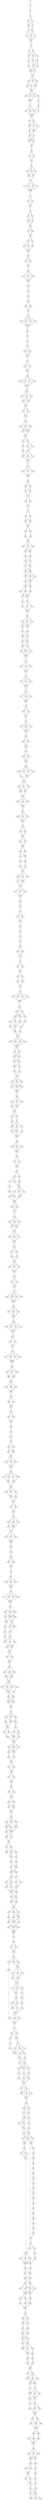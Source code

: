 strict digraph  {
	S0 -> S1 [ label = G ];
	S1 -> S2 [ label = G ];
	S2 -> S3 [ label = A ];
	S3 -> S4 [ label = G ];
	S3 -> S5 [ label = A ];
	S4 -> S6 [ label = A ];
	S5 -> S7 [ label = C ];
	S5 -> S6 [ label = A ];
	S6 -> S8 [ label = G ];
	S6 -> S9 [ label = A ];
	S7 -> S8 [ label = G ];
	S8 -> S10 [ label = G ];
	S8 -> S11 [ label = C ];
	S9 -> S10 [ label = G ];
	S9 -> S12 [ label = A ];
	S10 -> S13 [ label = G ];
	S11 -> S13 [ label = G ];
	S12 -> S13 [ label = G ];
	S13 -> S14 [ label = A ];
	S14 -> S15 [ label = T ];
	S14 -> S16 [ label = C ];
	S15 -> S17 [ label = C ];
	S16 -> S18 [ label = G ];
	S16 -> S19 [ label = A ];
	S16 -> S17 [ label = C ];
	S17 -> S20 [ label = T ];
	S17 -> S21 [ label = G ];
	S18 -> S22 [ label = A ];
	S19 -> S21 [ label = G ];
	S20 -> S23 [ label = C ];
	S21 -> S24 [ label = G ];
	S21 -> S25 [ label = A ];
	S22 -> S24 [ label = G ];
	S23 -> S26 [ label = T ];
	S24 -> S26 [ label = T ];
	S24 -> S27 [ label = C ];
	S25 -> S26 [ label = T ];
	S26 -> S28 [ label = T ];
	S27 -> S28 [ label = T ];
	S28 -> S29 [ label = G ];
	S28 -> S30 [ label = T ];
	S28 -> S31 [ label = A ];
	S29 -> S32 [ label = G ];
	S29 -> S33 [ label = C ];
	S30 -> S34 [ label = T ];
	S31 -> S34 [ label = T ];
	S32 -> S35 [ label = T ];
	S33 -> S35 [ label = T ];
	S34 -> S35 [ label = T ];
	S35 -> S36 [ label = T ];
	S35 -> S37 [ label = G ];
	S35 -> S38 [ label = A ];
	S35 -> S39 [ label = C ];
	S36 -> S40 [ label = C ];
	S37 -> S41 [ label = A ];
	S38 -> S40 [ label = C ];
	S39 -> S40 [ label = C ];
	S40 -> S42 [ label = G ];
	S41 -> S43 [ label = A ];
	S42 -> S44 [ label = G ];
	S42 -> S45 [ label = T ];
	S42 -> S46 [ label = C ];
	S43 -> S47 [ label = A ];
	S43 -> S44 [ label = G ];
	S44 -> S48 [ label = C ];
	S45 -> S48 [ label = C ];
	S46 -> S48 [ label = C ];
	S47 -> S48 [ label = C ];
	S48 -> S49 [ label = A ];
	S48 -> S50 [ label = T ];
	S49 -> S51 [ label = G ];
	S49 -> S52 [ label = C ];
	S49 -> S53 [ label = T ];
	S50 -> S52 [ label = C ];
	S51 -> S54 [ label = G ];
	S52 -> S55 [ label = A ];
	S52 -> S54 [ label = G ];
	S53 -> S54 [ label = G ];
	S54 -> S56 [ label = C ];
	S54 -> S57 [ label = T ];
	S55 -> S56 [ label = C ];
	S56 -> S58 [ label = G ];
	S56 -> S59 [ label = A ];
	S57 -> S58 [ label = G ];
	S57 -> S59 [ label = A ];
	S58 -> S60 [ label = G ];
	S59 -> S60 [ label = G ];
	S60 -> S61 [ label = A ];
	S61 -> S62 [ label = G ];
	S61 -> S63 [ label = A ];
	S62 -> S64 [ label = G ];
	S63 -> S64 [ label = G ];
	S64 -> S65 [ label = C ];
	S65 -> S66 [ label = G ];
	S65 -> S67 [ label = A ];
	S65 -> S68 [ label = C ];
	S66 -> S69 [ label = C ];
	S67 -> S70 [ label = A ];
	S68 -> S70 [ label = A ];
	S68 -> S69 [ label = C ];
	S69 -> S71 [ label = G ];
	S70 -> S71 [ label = G ];
	S71 -> S72 [ label = C ];
	S71 -> S73 [ label = T ];
	S71 -> S74 [ label = A ];
	S71 -> S75 [ label = G ];
	S72 -> S76 [ label = G ];
	S73 -> S76 [ label = G ];
	S74 -> S76 [ label = G ];
	S75 -> S76 [ label = G ];
	S76 -> S77 [ label = A ];
	S77 -> S78 [ label = C ];
	S77 -> S79 [ label = T ];
	S78 -> S80 [ label = C ];
	S79 -> S80 [ label = C ];
	S80 -> S81 [ label = T ];
	S81 -> S82 [ label = C ];
	S81 -> S83 [ label = G ];
	S82 -> S84 [ label = A ];
	S83 -> S85 [ label = G ];
	S83 -> S84 [ label = A ];
	S84 -> S86 [ label = T ];
	S85 -> S86 [ label = T ];
	S86 -> S87 [ label = C ];
	S86 -> S88 [ label = T ];
	S87 -> S89 [ label = G ];
	S88 -> S89 [ label = G ];
	S89 -> S90 [ label = A ];
	S89 -> S91 [ label = G ];
	S90 -> S92 [ label = G ];
	S90 -> S93 [ label = A ];
	S91 -> S94 [ label = C ];
	S92 -> S95 [ label = T ];
	S93 -> S95 [ label = T ];
	S94 -> S95 [ label = T ];
	S95 -> S96 [ label = T ];
	S96 -> S97 [ label = T ];
	S96 -> S98 [ label = C ];
	S97 -> S99 [ label = G ];
	S98 -> S99 [ label = G ];
	S99 -> S100 [ label = G ];
	S100 -> S101 [ label = G ];
	S100 -> S102 [ label = A ];
	S100 -> S103 [ label = C ];
	S101 -> S104 [ label = A ];
	S102 -> S104 [ label = A ];
	S103 -> S104 [ label = A ];
	S104 -> S105 [ label = T ];
	S105 -> S106 [ label = G ];
	S106 -> S107 [ label = A ];
	S107 -> S108 [ label = T ];
	S108 -> S109 [ label = C ];
	S108 -> S110 [ label = T ];
	S109 -> S111 [ label = C ];
	S110 -> S111 [ label = C ];
	S111 -> S112 [ label = C ];
	S112 -> S113 [ label = C ];
	S112 -> S114 [ label = A ];
	S112 -> S115 [ label = G ];
	S112 -> S116 [ label = T ];
	S113 -> S117 [ label = G ];
	S114 -> S117 [ label = G ];
	S115 -> S117 [ label = G ];
	S116 -> S117 [ label = G ];
	S117 -> S118 [ label = A ];
	S118 -> S119 [ label = G ];
	S119 -> S120 [ label = T ];
	S120 -> S121 [ label = T ];
	S121 -> S122 [ label = T ];
	S121 -> S123 [ label = C ];
	S122 -> S124 [ label = G ];
	S123 -> S124 [ label = G ];
	S124 -> S125 [ label = T ];
	S125 -> S126 [ label = G ];
	S125 -> S127 [ label = C ];
	S126 -> S128 [ label = G ];
	S127 -> S128 [ label = G ];
	S128 -> S129 [ label = G ];
	S129 -> S130 [ label = C ];
	S129 -> S131 [ label = T ];
	S129 -> S132 [ label = A ];
	S129 -> S133 [ label = G ];
	S130 -> S134 [ label = C ];
	S131 -> S134 [ label = C ];
	S132 -> S134 [ label = C ];
	S133 -> S134 [ label = C ];
	S134 -> S135 [ label = G ];
	S135 -> S136 [ label = C ];
	S135 -> S137 [ label = G ];
	S135 -> S138 [ label = T ];
	S136 -> S139 [ label = T ];
	S136 -> S140 [ label = C ];
	S137 -> S139 [ label = T ];
	S138 -> S140 [ label = C ];
	S139 -> S141 [ label = T ];
	S140 -> S141 [ label = T ];
	S141 -> S142 [ label = C ];
	S141 -> S143 [ label = G ];
	S142 -> S144 [ label = C ];
	S143 -> S144 [ label = C ];
	S144 -> S145 [ label = C ];
	S145 -> S146 [ label = C ];
	S145 -> S147 [ label = A ];
	S145 -> S148 [ label = T ];
	S146 -> S149 [ label = G ];
	S147 -> S150 [ label = A ];
	S147 -> S149 [ label = G ];
	S148 -> S149 [ label = G ];
	S149 -> S151 [ label = T ];
	S150 -> S151 [ label = T ];
	S151 -> S152 [ label = G ];
	S151 -> S153 [ label = A ];
	S152 -> S154 [ label = C ];
	S152 -> S155 [ label = G ];
	S153 -> S156 [ label = A ];
	S154 -> S157 [ label = T ];
	S155 -> S157 [ label = T ];
	S156 -> S158 [ label = C ];
	S157 -> S159 [ label = C ];
	S157 -> S160 [ label = G ];
	S157 -> S161 [ label = A ];
	S158 -> S159 [ label = C ];
	S159 -> S162 [ label = G ];
	S160 -> S162 [ label = G ];
	S161 -> S162 [ label = G ];
	S162 -> S163 [ label = T ];
	S163 -> S164 [ label = T ];
	S163 -> S165 [ label = C ];
	S163 -> S166 [ label = G ];
	S164 -> S167 [ label = C ];
	S165 -> S167 [ label = C ];
	S166 -> S167 [ label = C ];
	S167 -> S168 [ label = C ];
	S168 -> S169 [ label = G ];
	S168 -> S170 [ label = T ];
	S169 -> S171 [ label = C ];
	S169 -> S172 [ label = T ];
	S170 -> S172 [ label = T ];
	S171 -> S173 [ label = T ];
	S172 -> S173 [ label = T ];
	S173 -> S174 [ label = G ];
	S173 -> S175 [ label = A ];
	S174 -> S176 [ label = C ];
	S175 -> S176 [ label = C ];
	S176 -> S177 [ label = A ];
	S177 -> S178 [ label = C ];
	S177 -> S179 [ label = T ];
	S178 -> S180 [ label = G ];
	S178 -> S181 [ label = A ];
	S179 -> S181 [ label = A ];
	S180 -> S182 [ label = G ];
	S181 -> S182 [ label = G ];
	S182 -> S183 [ label = C ];
	S182 -> S184 [ label = T ];
	S183 -> S185 [ label = C ];
	S184 -> S186 [ label = T ];
	S185 -> S187 [ label = T ];
	S186 -> S187 [ label = T ];
	S187 -> S188 [ label = C ];
	S187 -> S189 [ label = G ];
	S187 -> S190 [ label = A ];
	S188 -> S191 [ label = G ];
	S189 -> S192 [ label = T ];
	S189 -> S191 [ label = G ];
	S190 -> S191 [ label = G ];
	S191 -> S193 [ label = A ];
	S192 -> S194 [ label = C ];
	S193 -> S195 [ label = C ];
	S193 -> S196 [ label = T ];
	S194 -> S195 [ label = C ];
	S195 -> S197 [ label = A ];
	S195 -> S198 [ label = G ];
	S196 -> S198 [ label = G ];
	S197 -> S199 [ label = C ];
	S197 -> S200 [ label = A ];
	S198 -> S200 [ label = A ];
	S199 -> S201 [ label = G ];
	S200 -> S202 [ label = C ];
	S200 -> S203 [ label = A ];
	S200 -> S201 [ label = G ];
	S201 -> S204 [ label = G ];
	S201 -> S205 [ label = A ];
	S202 -> S204 [ label = G ];
	S203 -> S204 [ label = G ];
	S204 -> S206 [ label = C ];
	S204 -> S207 [ label = A ];
	S205 -> S207 [ label = A ];
	S206 -> S208 [ label = G ];
	S207 -> S209 [ label = A ];
	S207 -> S210 [ label = C ];
	S208 -> S211 [ label = A ];
	S209 -> S212 [ label = C ];
	S209 -> S211 [ label = A ];
	S210 -> S211 [ label = A ];
	S211 -> S213 [ label = C ];
	S212 -> S214 [ label = A ];
	S213 -> S215 [ label = G ];
	S213 -> S216 [ label = A ];
	S214 -> S217 [ label = T ];
	S215 -> S218 [ label = C ];
	S216 -> S218 [ label = C ];
	S217 -> S218 [ label = C ];
	S218 -> S219 [ label = T ];
	S219 -> S220 [ label = C ];
	S219 -> S221 [ label = G ];
	S219 -> S222 [ label = T ];
	S220 -> S223 [ label = G ];
	S220 -> S224 [ label = A ];
	S221 -> S223 [ label = G ];
	S222 -> S223 [ label = G ];
	S223 -> S225 [ label = T ];
	S224 -> S226 [ label = C ];
	S225 -> S227 [ label = G ];
	S225 -> S228 [ label = A ];
	S226 -> S227 [ label = G ];
	S227 -> S229 [ label = C ];
	S227 -> S230 [ label = A ];
	S228 -> S229 [ label = C ];
	S229 -> S231 [ label = G ];
	S229 -> S232 [ label = A ];
	S230 -> S232 [ label = A ];
	S231 -> S233 [ label = C ];
	S231 -> S234 [ label = A ];
	S232 -> S235 [ label = G ];
	S232 -> S234 [ label = A ];
	S233 -> S236 [ label = A ];
	S234 -> S236 [ label = A ];
	S235 -> S236 [ label = A ];
	S236 -> S237 [ label = T ];
	S237 -> S238 [ label = C ];
	S237 -> S239 [ label = T ];
	S237 -> S240 [ label = A ];
	S238 -> S241 [ label = C ];
	S239 -> S241 [ label = C ];
	S240 -> S241 [ label = C ];
	S241 -> S242 [ label = T ];
	S242 -> S243 [ label = C ];
	S242 -> S244 [ label = G ];
	S242 -> S245 [ label = A ];
	S243 -> S246 [ label = A ];
	S244 -> S246 [ label = A ];
	S245 -> S246 [ label = A ];
	S246 -> S247 [ label = C ];
	S247 -> S248 [ label = G ];
	S247 -> S249 [ label = C ];
	S247 -> S250 [ label = T ];
	S248 -> S251 [ label = G ];
	S249 -> S251 [ label = G ];
	S250 -> S251 [ label = G ];
	S251 -> S252 [ label = A ];
	S252 -> S253 [ label = G ];
	S252 -> S254 [ label = A ];
	S253 -> S255 [ label = C ];
	S254 -> S255 [ label = C ];
	S255 -> S256 [ label = C ];
	S256 -> S257 [ label = A ];
	S256 -> S258 [ label = G ];
	S256 -> S259 [ label = T ];
	S257 -> S260 [ label = C ];
	S258 -> S260 [ label = C ];
	S259 -> S260 [ label = C ];
	S260 -> S261 [ label = G ];
	S261 -> S262 [ label = C ];
	S261 -> S263 [ label = T ];
	S262 -> S264 [ label = A ];
	S263 -> S264 [ label = A ];
	S264 -> S265 [ label = A ];
	S265 -> S266 [ label = C ];
	S265 -> S267 [ label = T ];
	S266 -> S268 [ label = G ];
	S267 -> S268 [ label = G ];
	S268 -> S269 [ label = C ];
	S269 -> S270 [ label = G ];
	S269 -> S271 [ label = A ];
	S269 -> S272 [ label = C ];
	S269 -> S273 [ label = T ];
	S270 -> S274 [ label = C ];
	S271 -> S275 [ label = G ];
	S272 -> S275 [ label = G ];
	S273 -> S275 [ label = G ];
	S274 -> S276 [ label = T ];
	S275 -> S276 [ label = T ];
	S276 -> S277 [ label = C ];
	S276 -> S278 [ label = G ];
	S276 -> S279 [ label = T ];
	S277 -> S280 [ label = A ];
	S277 -> S281 [ label = G ];
	S278 -> S281 [ label = G ];
	S279 -> S280 [ label = A ];
	S280 -> S282 [ label = T ];
	S281 -> S282 [ label = T ];
	S282 -> S283 [ label = C ];
	S282 -> S284 [ label = G ];
	S282 -> S285 [ label = T ];
	S283 -> S286 [ label = C ];
	S284 -> S286 [ label = C ];
	S285 -> S286 [ label = C ];
	S286 -> S287 [ label = C ];
	S287 -> S288 [ label = A ];
	S287 -> S289 [ label = C ];
	S287 -> S290 [ label = T ];
	S288 -> S291 [ label = C ];
	S289 -> S291 [ label = C ];
	S290 -> S291 [ label = C ];
	S291 -> S292 [ label = A ];
	S292 -> S293 [ label = G ];
	S292 -> S294 [ label = A ];
	S293 -> S295 [ label = T ];
	S294 -> S295 [ label = T ];
	S295 -> S296 [ label = A ];
	S295 -> S297 [ label = T ];
	S296 -> S298 [ label = C ];
	S297 -> S298 [ label = C ];
	S298 -> S299 [ label = C ];
	S298 -> S300 [ label = G ];
	S299 -> S301 [ label = G ];
	S299 -> S302 [ label = A ];
	S300 -> S302 [ label = A ];
	S301 -> S303 [ label = C ];
	S302 -> S304 [ label = G ];
	S303 -> S305 [ label = A ];
	S304 -> S306 [ label = G ];
	S305 -> S307 [ label = C ];
	S306 -> S307 [ label = C ];
	S307 -> S308 [ label = C ];
	S307 -> S309 [ label = G ];
	S307 -> S310 [ label = T ];
	S308 -> S311 [ label = C ];
	S308 -> S312 [ label = T ];
	S309 -> S311 [ label = C ];
	S310 -> S311 [ label = C ];
	S311 -> S313 [ label = T ];
	S312 -> S313 [ label = T ];
	S313 -> S314 [ label = C ];
	S313 -> S315 [ label = G ];
	S313 -> S316 [ label = A ];
	S314 -> S317 [ label = T ];
	S315 -> S317 [ label = T ];
	S316 -> S317 [ label = T ];
	S317 -> S318 [ label = T ];
	S318 -> S319 [ label = C ];
	S319 -> S320 [ label = A ];
	S320 -> S321 [ label = G ];
	S320 -> S322 [ label = A ];
	S321 -> S323 [ label = C ];
	S322 -> S323 [ label = C ];
	S323 -> S324 [ label = A ];
	S324 -> S325 [ label = T ];
	S325 -> S326 [ label = G ];
	S326 -> S327 [ label = G ];
	S327 -> S328 [ label = A ];
	S328 -> S329 [ label = C ];
	S328 -> S330 [ label = T ];
	S329 -> S331 [ label = A ];
	S330 -> S331 [ label = A ];
	S331 -> S332 [ label = A ];
	S332 -> S333 [ label = G ];
	S332 -> S334 [ label = A ];
	S333 -> S335 [ label = T ];
	S334 -> S335 [ label = T ];
	S335 -> S336 [ label = G ];
	S335 -> S337 [ label = C ];
	S336 -> S338 [ label = C ];
	S336 -> S339 [ label = T ];
	S337 -> S339 [ label = T ];
	S338 -> S340 [ label = G ];
	S339 -> S340 [ label = G ];
	S340 -> S341 [ label = A ];
	S341 -> S342 [ label = T ];
	S341 -> S343 [ label = C ];
	S341 -> S344 [ label = G ];
	S341 -> S345 [ label = A ];
	S342 -> S346 [ label = C ];
	S343 -> S346 [ label = C ];
	S344 -> S346 [ label = C ];
	S345 -> S346 [ label = C ];
	S346 -> S347 [ label = T ];
	S347 -> S348 [ label = G ];
	S347 -> S349 [ label = C ];
	S348 -> S350 [ label = T ];
	S348 -> S351 [ label = A ];
	S349 -> S352 [ label = G ];
	S349 -> S351 [ label = A ];
	S350 -> S353 [ label = T ];
	S351 -> S354 [ label = A ];
	S351 -> S355 [ label = G ];
	S352 -> S356 [ label = C ];
	S353 -> S357 [ label = T ];
	S354 -> S358 [ label = C ];
	S354 -> S357 [ label = T ];
	S355 -> S357 [ label = T ];
	S356 -> S359 [ label = G ];
	S357 -> S360 [ label = G ];
	S358 -> S360 [ label = G ];
	S359 -> S361 [ label = A ];
	S360 -> S362 [ label = T ];
	S361 -> S362 [ label = T ];
	S362 -> S363 [ label = G ];
	S362 -> S364 [ label = C ];
	S362 -> S365 [ label = T ];
	S362 -> S366 [ label = A ];
	S363 -> S367 [ label = A ];
	S364 -> S367 [ label = A ];
	S365 -> S367 [ label = A ];
	S366 -> S367 [ label = A ];
	S367 -> S368 [ label = A ];
	S367 -> S369 [ label = C ];
	S368 -> S370 [ label = T ];
	S368 -> S371 [ label = C ];
	S369 -> S370 [ label = T ];
	S369 -> S371 [ label = C ];
	S370 -> S372 [ label = G ];
	S370 -> S373 [ label = C ];
	S371 -> S372 [ label = G ];
	S371 -> S373 [ label = C ];
	S372 -> S374 [ label = A ];
	S373 -> S375 [ label = C ];
	S373 -> S374 [ label = A ];
	S374 -> S376 [ label = G ];
	S375 -> S377 [ label = A ];
	S376 -> S378 [ label = G ];
	S377 -> S378 [ label = G ];
	S378 -> S379 [ label = A ];
	S378 -> S380 [ label = C ];
	S378 -> S381 [ label = G ];
	S379 -> S382 [ label = G ];
	S379 -> S383 [ label = T ];
	S380 -> S384 [ label = C ];
	S380 -> S383 [ label = T ];
	S381 -> S383 [ label = T ];
	S382 -> S385 [ label = G ];
	S383 -> S385 [ label = G ];
	S384 -> S385 [ label = G ];
	S385 -> S386 [ label = C ];
	S386 -> S387 [ label = C ];
	S386 -> S388 [ label = A ];
	S386 -> S389 [ label = T ];
	S387 -> S390 [ label = C ];
	S387 -> S391 [ label = T ];
	S388 -> S391 [ label = T ];
	S389 -> S391 [ label = T ];
	S390 -> S392 [ label = T ];
	S391 -> S392 [ label = T ];
	S392 -> S393 [ label = G ];
	S392 -> S394 [ label = A ];
	S393 -> S395 [ label = A ];
	S394 -> S396 [ label = C ];
	S395 -> S397 [ label = C ];
	S395 -> S398 [ label = G ];
	S395 -> S399 [ label = A ];
	S396 -> S398 [ label = G ];
	S397 -> S400 [ label = T ];
	S398 -> S401 [ label = A ];
	S398 -> S402 [ label = G ];
	S399 -> S401 [ label = A ];
	S400 -> S403 [ label = G ];
	S401 -> S403 [ label = G ];
	S402 -> S403 [ label = G ];
	S403 -> S404 [ label = C ];
	S404 -> S405 [ label = G ];
	S404 -> S406 [ label = C ];
	S404 -> S407 [ label = T ];
	S405 -> S408 [ label = A ];
	S406 -> S408 [ label = A ];
	S407 -> S408 [ label = A ];
	S408 -> S409 [ label = T ];
	S409 -> S410 [ label = C ];
	S409 -> S411 [ label = A ];
	S410 -> S412 [ label = G ];
	S411 -> S412 [ label = G ];
	S412 -> S413 [ label = C ];
	S413 -> S414 [ label = T ];
	S413 -> S415 [ label = C ];
	S414 -> S416 [ label = C ];
	S415 -> S417 [ label = G ];
	S415 -> S418 [ label = A ];
	S416 -> S419 [ label = G ];
	S417 -> S420 [ label = A ];
	S418 -> S419 [ label = G ];
	S419 -> S421 [ label = C ];
	S419 -> S422 [ label = G ];
	S419 -> S423 [ label = A ];
	S420 -> S424 [ label = T ];
	S421 -> S425 [ label = T ];
	S422 -> S426 [ label = A ];
	S422 -> S427 [ label = C ];
	S423 -> S425 [ label = T ];
	S424 -> S427 [ label = C ];
	S425 -> S428 [ label = T ];
	S426 -> S428 [ label = T ];
	S427 -> S428 [ label = T ];
	S428 -> S429 [ label = G ];
	S428 -> S430 [ label = T ];
	S429 -> S431 [ label = G ];
	S430 -> S431 [ label = G ];
	S431 -> S432 [ label = C ];
	S432 -> S433 [ label = C ];
	S432 -> S434 [ label = T ];
	S432 -> S435 [ label = A ];
	S433 -> S436 [ label = C ];
	S434 -> S436 [ label = C ];
	S434 -> S437 [ label = T ];
	S435 -> S436 [ label = C ];
	S436 -> S438 [ label = T ];
	S437 -> S438 [ label = T ];
	S438 -> S439 [ label = C ];
	S438 -> S440 [ label = G ];
	S438 -> S441 [ label = A ];
	S439 -> S442 [ label = G ];
	S440 -> S442 [ label = G ];
	S441 -> S442 [ label = G ];
	S442 -> S443 [ label = A ];
	S443 -> S444 [ label = G ];
	S443 -> S445 [ label = A ];
	S444 -> S446 [ label = A ];
	S445 -> S447 [ label = C ];
	S446 -> S448 [ label = G ];
	S447 -> S448 [ label = G ];
	S448 -> S449 [ label = G ];
	S448 -> S450 [ label = T ];
	S448 -> S451 [ label = A ];
	S449 -> S452 [ label = A ];
	S450 -> S452 [ label = A ];
	S451 -> S452 [ label = A ];
	S452 -> S453 [ label = A ];
	S453 -> S454 [ label = G ];
	S453 -> S455 [ label = A ];
	S454 -> S456 [ label = A ];
	S455 -> S456 [ label = A ];
	S456 -> S457 [ label = C ];
	S457 -> S458 [ label = G ];
	S457 -> S459 [ label = T ];
	S457 -> S460 [ label = C ];
	S457 -> S461 [ label = A ];
	S458 -> S462 [ label = G ];
	S459 -> S462 [ label = G ];
	S460 -> S462 [ label = G ];
	S461 -> S462 [ label = G ];
	S462 -> S463 [ label = G ];
	S463 -> S464 [ label = A ];
	S463 -> S465 [ label = T ];
	S463 -> S466 [ label = C ];
	S464 -> S467 [ label = G ];
	S465 -> S467 [ label = G ];
	S466 -> S467 [ label = G ];
	S467 -> S468 [ label = C ];
	S468 -> S469 [ label = G ];
	S468 -> S470 [ label = C ];
	S468 -> S471 [ label = T ];
	S468 -> S472 [ label = A ];
	S469 -> S473 [ label = C ];
	S470 -> S473 [ label = C ];
	S471 -> S473 [ label = C ];
	S472 -> S473 [ label = C ];
	S473 -> S474 [ label = G ];
	S474 -> S475 [ label = T ];
	S474 -> S476 [ label = A ];
	S475 -> S477 [ label = G ];
	S476 -> S477 [ label = G ];
	S477 -> S478 [ label = G ];
	S478 -> S479 [ label = C ];
	S478 -> S480 [ label = A ];
	S478 -> S481 [ label = G ];
	S478 -> S482 [ label = T ];
	S479 -> S483 [ label = C ];
	S480 -> S483 [ label = C ];
	S481 -> S483 [ label = C ];
	S482 -> S483 [ label = C ];
	S483 -> S484 [ label = T ];
	S484 -> S485 [ label = G ];
	S484 -> S486 [ label = C ];
	S484 -> S487 [ label = T ];
	S485 -> S488 [ label = C ];
	S485 -> S489 [ label = A ];
	S486 -> S489 [ label = A ];
	S487 -> S488 [ label = C ];
	S488 -> S490 [ label = G ];
	S489 -> S490 [ label = G ];
	S490 -> S491 [ label = C ];
	S490 -> S492 [ label = A ];
	S490 -> S493 [ label = G ];
	S491 -> S494 [ label = T ];
	S492 -> S494 [ label = T ];
	S493 -> S494 [ label = T ];
	S494 -> S495 [ label = C ];
	S495 -> S496 [ label = C ];
	S495 -> S497 [ label = T ];
	S496 -> S498 [ label = A ];
	S497 -> S498 [ label = A ];
	S498 -> S499 [ label = T ];
	S499 -> S500 [ label = C ];
	S499 -> S501 [ label = A ];
	S500 -> S502 [ label = A ];
	S501 -> S502 [ label = A ];
	S502 -> S503 [ label = T ];
	S503 -> S504 [ label = G ];
	S504 -> S505 [ label = G ];
	S505 -> S506 [ label = A ];
	S506 -> S507 [ label = G ];
	S506 -> S508 [ label = A ];
	S507 -> S509 [ label = A ];
	S507 -> S510 [ label = C ];
	S508 -> S509 [ label = A ];
	S509 -> S511 [ label = A ];
	S510 -> S511 [ label = A ];
	S511 -> S512 [ label = C ];
	S511 -> S513 [ label = A ];
	S511 -> S514 [ label = G ];
	S512 -> S515 [ label = C ];
	S513 -> S515 [ label = C ];
	S514 -> S515 [ label = C ];
	S515 -> S516 [ label = T ];
	S516 -> S517 [ label = G ];
	S516 -> S518 [ label = T ];
	S516 -> S519 [ label = C ];
	S516 -> S520 [ label = A ];
	S517 -> S521 [ label = C ];
	S518 -> S522 [ label = T ];
	S519 -> S521 [ label = C ];
	S520 -> S522 [ label = T ];
	S521 -> S523 [ label = T ];
	S522 -> S523 [ label = T ];
	S523 -> S524 [ label = G ];
	S523 -> S525 [ label = A ];
	S523 -> S526 [ label = C ];
	S524 -> S527 [ label = C ];
	S525 -> S528 [ label = T ];
	S526 -> S527 [ label = C ];
	S527 -> S529 [ label = T ];
	S528 -> S529 [ label = T ];
	S529 -> S530 [ label = G ];
	S529 -> S531 [ label = A ];
	S530 -> S532 [ label = G ];
	S531 -> S532 [ label = G ];
	S532 -> S533 [ label = A ];
	S533 -> S534 [ label = C ];
	S533 -> S535 [ label = G ];
	S533 -> S536 [ label = A ];
	S534 -> S537 [ label = G ];
	S534 -> S538 [ label = C ];
	S535 -> S538 [ label = C ];
	S536 -> S538 [ label = C ];
	S537 -> S539 [ label = C ];
	S538 -> S539 [ label = C ];
	S539 -> S540 [ label = G ];
	S539 -> S541 [ label = C ];
	S539 -> S542 [ label = A ];
	S540 -> S543 [ label = A ];
	S541 -> S543 [ label = A ];
	S542 -> S543 [ label = A ];
	S543 -> S544 [ label = T ];
	S544 -> S545 [ label = G ];
	S545 -> S546 [ label = T ];
	S546 -> S547 [ label = T ];
	S546 -> S548 [ label = A ];
	S547 -> S549 [ label = T ];
	S548 -> S549 [ label = T ];
	S549 -> S550 [ label = G ];
	S550 -> S551 [ label = A ];
	S551 -> S552 [ label = A ];
	S551 -> S553 [ label = C ];
	S551 -> S554 [ label = G ];
	S552 -> S555 [ label = G ];
	S553 -> S555 [ label = G ];
	S554 -> S555 [ label = G ];
	S555 -> S556 [ label = T ];
	S556 -> S557 [ label = T ];
	S556 -> S558 [ label = A ];
	S556 -> S559 [ label = C ];
	S556 -> S560 [ label = G ];
	S557 -> S561 [ label = C ];
	S558 -> S561 [ label = C ];
	S559 -> S561 [ label = C ];
	S560 -> S561 [ label = C ];
	S561 -> S562 [ label = C ];
	S562 -> S563 [ label = C ];
	S562 -> S564 [ label = T ];
	S562 -> S565 [ label = A ];
	S563 -> S566 [ label = A ];
	S563 -> S567 [ label = G ];
	S564 -> S568 [ label = C ];
	S564 -> S566 [ label = A ];
	S565 -> S566 [ label = A ];
	S566 -> S569 [ label = G ];
	S566 -> S570 [ label = A ];
	S567 -> S569 [ label = G ];
	S568 -> S570 [ label = A ];
	S569 -> S571 [ label = C ];
	S569 -> S572 [ label = A ];
	S570 -> S571 [ label = C ];
	S570 -> S573 [ label = T ];
	S571 -> S574 [ label = T ];
	S572 -> S575 [ label = A ];
	S573 -> S574 [ label = T ];
	S574 -> S576 [ label = C ];
	S575 -> S577 [ label = G ];
	S576 -> S578 [ label = G ];
	S576 -> S579 [ label = C ];
	S576 -> S580 [ label = T ];
	S577 -> S580 [ label = T ];
	S578 -> S581 [ label = G ];
	S578 -> S582 [ label = A ];
	S579 -> S581 [ label = G ];
	S580 -> S581 [ label = G ];
	S581 -> S583 [ label = A ];
	S582 -> S583 [ label = A ];
	S583 -> S584 [ label = C ];
	S583 -> S585 [ label = T ];
	S584 -> S586 [ label = A ];
	S585 -> S586 [ label = A ];
	S586 -> S587 [ label = T ];
	S587 -> S588 [ label = T ];
	S587 -> S589 [ label = C ];
	S587 -> S590 [ label = A ];
	S588 -> S591 [ label = G ];
	S589 -> S592 [ label = A ];
	S589 -> S591 [ label = G ];
	S590 -> S592 [ label = A ];
	S591 -> S593 [ label = T ];
	S592 -> S593 [ label = T ];
	S593 -> S594 [ label = T ];
	S593 -> S595 [ label = C ];
	S593 -> S596 [ label = A ];
	S593 -> S597 [ label = G ];
	S594 -> S598 [ label = G ];
	S595 -> S598 [ label = G ];
	S596 -> S599 [ label = T ];
	S597 -> S598 [ label = G ];
	S598 -> S600 [ label = C ];
	S598 -> S601 [ label = G ];
	S599 -> S601 [ label = G ];
	S600 -> S602 [ label = G ];
	S600 -> S603 [ label = T ];
	S601 -> S602 [ label = G ];
	S601 -> S603 [ label = T ];
	S602 -> S604 [ label = G ];
	S603 -> S604 [ label = G ];
	S604 -> S605 [ label = T ];
	S605 -> S606 [ label = G ];
	S605 -> S607 [ label = A ];
	S605 -> S608 [ label = T ];
	S606 -> S609 [ label = C ];
	S606 -> S610 [ label = G ];
	S607 -> S611 [ label = T ];
	S608 -> S610 [ label = G ];
	S609 -> S612 [ label = G ];
	S610 -> S613 [ label = A ];
	S611 -> S612 [ label = G ];
	S612 -> S614 [ label = C ];
	S612 -> S615 [ label = T ];
	S613 -> S616 [ label = G ];
	S613 -> S617 [ label = A ];
	S614 -> S618 [ label = G ];
	S615 -> S619 [ label = A ];
	S616 -> S618 [ label = G ];
	S617 -> S618 [ label = G ];
	S617 -> S620 [ label = C ];
	S618 -> S621 [ label = T ];
	S619 -> S621 [ label = T ];
	S620 -> S621 [ label = T ];
	S621 -> S622 [ label = G ];
	S621 -> S623 [ label = C ];
	S621 -> S624 [ label = T ];
	S622 -> S625 [ label = G ];
	S622 -> S626 [ label = A ];
	S623 -> S625 [ label = G ];
	S624 -> S625 [ label = G ];
	S625 -> S627 [ label = A ];
	S626 -> S628 [ label = G ];
	S627 -> S629 [ label = C ];
	S628 -> S629 [ label = C ];
	S629 -> S630 [ label = G ];
	S629 -> S631 [ label = A ];
	S630 -> S632 [ label = A ];
	S631 -> S632 [ label = A ];
	S632 -> S633 [ label = G ];
	S632 -> S634 [ label = A ];
	S633 -> S635 [ label = G ];
	S634 -> S635 [ label = G ];
	S635 -> S636 [ label = A ];
	S636 -> S637 [ label = C ];
	S636 -> S638 [ label = A ];
	S637 -> S639 [ label = G ];
	S638 -> S639 [ label = G ];
	S639 -> S640 [ label = T ];
	S639 -> S641 [ label = C ];
	S640 -> S642 [ label = G ];
	S640 -> S643 [ label = A ];
	S641 -> S642 [ label = G ];
	S642 -> S644 [ label = G ];
	S643 -> S644 [ label = G ];
	S644 -> S645 [ label = T ];
	S645 -> S646 [ label = G ];
	S645 -> S647 [ label = C ];
	S645 -> S648 [ label = A ];
	S646 -> S649 [ label = C ];
	S646 -> S650 [ label = G ];
	S647 -> S651 [ label = A ];
	S647 -> S649 [ label = C ];
	S648 -> S650 [ label = G ];
	S649 -> S652 [ label = T ];
	S649 -> S653 [ label = A ];
	S650 -> S653 [ label = A ];
	S651 -> S653 [ label = A ];
	S652 -> S654 [ label = G ];
	S653 -> S655 [ label = A ];
	S653 -> S654 [ label = G ];
	S654 -> S656 [ label = G ];
	S655 -> S656 [ label = G ];
	S656 -> S657 [ label = G ];
	S656 -> S658 [ label = A ];
	S657 -> S659 [ label = T ];
	S657 -> S660 [ label = A ];
	S657 -> S661 [ label = G ];
	S658 -> S661 [ label = G ];
	S659 -> S662 [ label = G ];
	S660 -> S663 [ label = A ];
	S661 -> S663 [ label = A ];
	S662 -> S664 [ label = T ];
	S663 -> S665 [ label = A ];
	S664 -> S666 [ label = G ];
	S665 -> S666 [ label = G ];
	S665 -> S667 [ label = A ];
	S666 -> S668 [ label = A ];
	S667 -> S669 [ label = T ];
	S667 -> S668 [ label = A ];
	S668 -> S670 [ label = A ];
	S669 -> S671 [ label = C ];
	S670 -> S672 [ label = A ];
	S670 -> S673 [ label = G ];
	S671 -> S674 [ label = C ];
	S671 -> S675 [ label = T ];
	S672 -> S676 [ label = G ];
	S672 -> S677 [ label = A ];
	S673 -> S676 [ label = G ];
	S674 -> S678 [ label = C ];
	S675 -> S678 [ label = C ];
	S676 -> S679 [ label = A ];
	S677 -> S679 [ label = A ];
	S678 -> S679 [ label = A ];
	S678 -> S680 [ label = T ];
	S679 -> S681 [ label = G ];
	S679 -> S682 [ label = A ];
	S680 -> S681 [ label = G ];
	S681 -> S683 [ label = G ];
	S681 -> S684 [ label = C ];
	S682 -> S684 [ label = C ];
	S683 -> S685 [ label = C ];
	S684 -> S685 [ label = C ];
	S685 -> S686 [ label = A ];
	S685 -> S687 [ label = T ];
	S685 -> S688 [ label = C ];
	S686 -> S689 [ label = G ];
	S687 -> S690 [ label = C ];
	S688 -> S691 [ label = A ];
	S688 -> S690 [ label = C ];
	S689 -> S692 [ label = C ];
	S689 -> S693 [ label = G ];
	S690 -> S694 [ label = A ];
	S690 -> S693 [ label = G ];
	S691 -> S693 [ label = G ];
	S692 -> S695 [ label = C ];
	S693 -> S696 [ label = A ];
	S693 -> S697 [ label = G ];
	S694 -> S695 [ label = C ];
	S695 -> S698 [ label = T ];
	S696 -> S698 [ label = T ];
	S697 -> S698 [ label = T ];
	S698 -> S699 [ label = A ];
	S699 -> S700 [ label = C ];
	S700 -> S701 [ label = A ];
	S700 -> S702 [ label = G ];
	S701 -> S703 [ label = T ];
	S702 -> S703 [ label = T ];
	S703 -> S704 [ label = C ];
	S704 -> S705 [ label = C ];
	S704 -> S706 [ label = T ];
	S704 -> S707 [ label = A ];
	S705 -> S708 [ label = G ];
	S706 -> S709 [ label = T ];
	S707 -> S708 [ label = G ];
	S708 -> S710 [ label = C ];
	S708 -> S711 [ label = A ];
	S708 -> S712 [ label = G ];
	S709 -> S713 [ label = C ];
	S710 -> S714 [ label = A ];
	S711 -> S715 [ label = G ];
	S712 -> S715 [ label = G ];
	S713 -> S716 [ label = A ];
	S714 -> S717 [ label = C ];
	S715 -> S717 [ label = C ];
	S716 -> S718 [ label = A ];
	S717 -> S719 [ label = C ];
	S717 -> S720 [ label = T ];
	S717 -> S721 [ label = A ];
	S718 -> S722 [ label = G ];
	S718 -> S723 [ label = A ];
	S719 -> S724 [ label = A ];
	S720 -> S725 [ label = C ];
	S721 -> S725 [ label = C ];
	S722 -> S726 [ label = G ];
	S722 -> S727 [ label = C ];
	S723 -> S726 [ label = G ];
	S724 -> S728 [ label = A ];
	S725 -> S729 [ label = C ];
	S726 -> S730 [ label = A ];
	S727 -> S731 [ label = C ];
	S728 -> S732 [ label = T ];
	S729 -> S733 [ label = G ];
	S729 -> S734 [ label = A ];
	S730 -> S735 [ label = A ];
	S730 -> S736 [ label = G ];
	S730 -> S737 [ label = C ];
	S731 -> S738 [ label = T ];
	S732 -> S739 [ label = T ];
	S733 -> S740 [ label = G ];
	S734 -> S741 [ label = A ];
	S734 -> S740 [ label = G ];
	S735 -> S742 [ label = G ];
	S735 -> S743 [ label = T ];
	S736 -> S743 [ label = T ];
	S737 -> S744 [ label = C ];
	S738 -> S743 [ label = T ];
	S739 -> S745 [ label = C ];
	S740 -> S745 [ label = C ];
	S741 -> S745 [ label = C ];
	S742 -> S746 [ label = G ];
	S743 -> S747 [ label = C ];
	S744 -> S747 [ label = C ];
	S745 -> S713 [ label = C ];
	S745 -> S748 [ label = A ];
	S745 -> S749 [ label = T ];
	S746 -> S750 [ label = C ];
	S747 -> S750 [ label = C ];
	S747 -> S751 [ label = T ];
	S748 -> S716 [ label = A ];
	S749 -> S716 [ label = A ];
	S750 -> S752 [ label = A ];
	S750 -> S753 [ label = G ];
	S750 -> S754 [ label = T ];
	S751 -> S754 [ label = T ];
	S752 -> S755 [ label = G ];
	S753 -> S756 [ label = A ];
	S754 -> S757 [ label = C ];
	S755 -> S758 [ label = C ];
	S756 -> S759 [ label = T ];
	S757 -> S760 [ label = A ];
	S757 -> S759 [ label = T ];
	S758 -> S761 [ label = G ];
	S759 -> S761 [ label = G ];
	S760 -> S761 [ label = G ];
	S761 -> S762 [ label = C ];
	S761 -> S763 [ label = A ];
	S762 -> S764 [ label = G ];
	S763 -> S765 [ label = C ];
	S763 -> S764 [ label = G ];
	S763 -> S766 [ label = A ];
	S764 -> S767 [ label = G ];
	S765 -> S767 [ label = G ];
	S766 -> S767 [ label = G ];
	S767 -> S768 [ label = A ];
	S768 -> S769 [ label = G ];
	S768 -> S770 [ label = A ];
	S769 -> S771 [ label = A ];
	S769 -> S772 [ label = G ];
	S770 -> S772 [ label = G ];
	S771 -> S773 [ label = A ];
	S772 -> S774 [ label = T ];
	S772 -> S773 [ label = A ];
	S773 -> S775 [ label = A ];
	S773 -> S776 [ label = G ];
	S774 -> S777 [ label = C ];
	S775 -> S778 [ label = T ];
	S776 -> S778 [ label = T ];
	S777 -> S779 [ label = C ];
	S778 -> S780 [ label = T ];
	S778 -> S781 [ label = A ];
	S779 -> S781 [ label = A ];
	S780 -> S782 [ label = C ];
	S781 -> S783 [ label = G ];
	S781 -> S782 [ label = C ];
	S781 -> S784 [ label = T ];
	S782 -> S785 [ label = C ];
	S782 -> S786 [ label = G ];
	S783 -> S785 [ label = C ];
	S784 -> S786 [ label = G ];
	S785 -> S787 [ label = A ];
	S785 -> S788 [ label = C ];
	S786 -> S789 [ label = A ];
	S787 -> S790 [ label = G ];
	S788 -> S791 [ label = A ];
	S789 -> S792 [ label = C ];
	S789 -> S793 [ label = T ];
	S790 -> S794 [ label = A ];
	S790 -> S795 [ label = C ];
	S791 -> S796 [ label = C ];
	S792 -> S797 [ label = T ];
	S793 -> S797 [ label = T ];
	S794 -> S798 [ label = G ];
	S795 -> S799 [ label = C ];
	S796 -> S800 [ label = C ];
	S797 -> S799 [ label = C ];
	S798 -> S801 [ label = G ];
	S799 -> S802 [ label = A ];
	S799 -> S803 [ label = C ];
	S799 -> S804 [ label = T ];
	S800 -> S805 [ label = A ];
	S801 -> S806 [ label = G ];
	S802 -> S807 [ label = C ];
	S802 -> S806 [ label = G ];
	S803 -> S806 [ label = G ];
	S804 -> S806 [ label = G ];
	S805 -> S808 [ label = G ];
	S806 -> S809 [ label = G ];
	S807 -> S810 [ label = A ];
	S808 -> S811 [ label = G ];
	S809 -> S812 [ label = A ];
	S809 -> S813 [ label = C ];
	S810 -> S813 [ label = C ];
	S811 -> S814 [ label = C ];
	S812 -> S815 [ label = G ];
	S813 -> S815 [ label = G ];
	S813 -> S816 [ label = A ];
	S814 -> S817 [ label = G ];
	S815 -> S818 [ label = C ];
	S815 -> S819 [ label = T ];
	S816 -> S819 [ label = T ];
	S817 -> S820 [ label = C ];
	S818 -> S821 [ label = G ];
	S818 -> S822 [ label = C ];
	S819 -> S823 [ label = A ];
	S819 -> S824 [ label = T ];
	S819 -> S821 [ label = G ];
	S820 -> S825 [ label = C ];
	S821 -> S826 [ label = C ];
	S821 -> S827 [ label = G ];
	S822 -> S827 [ label = G ];
	S823 -> S827 [ label = G ];
	S824 -> S827 [ label = G ];
	S825 -> S828 [ label = G ];
	S826 -> S829 [ label = T ];
	S827 -> S830 [ label = C ];
	S827 -> S831 [ label = A ];
	S828 -> S832 [ label = C ];
	S829 -> S833 [ label = G ];
	S830 -> S834 [ label = C ];
	S831 -> S833 [ label = G ];
	S831 -> S835 [ label = A ];
	S832 -> S836 [ label = T ];
	S833 -> S837 [ label = G ];
	S834 -> S837 [ label = G ];
	S835 -> S837 [ label = G ];
	S836 -> S838 [ label = A ];
	S837 -> S839 [ label = A ];
	S838 -> S840 [ label = A ];
	S839 -> S841 [ label = G ];
	S839 -> S842 [ label = A ];
	S840 -> S843 [ label = A ];
	S841 -> S844 [ label = G ];
	S842 -> S845 [ label = T ];
	S842 -> S844 [ label = G ];
	S843 -> S846 [ label = G ];
	S844 -> S847 [ label = A ];
	S845 -> S848 [ label = C ];
	S846 -> S787 [ label = A ];
	S847 -> S849 [ label = A ];
	S847 -> S850 [ label = G ];
	S848 -> S850 [ label = G ];
	S849 -> S851 [ label = A ];
	S849 -> S852 [ label = G ];
	S850 -> S851 [ label = A ];
	S851 -> S853 [ label = G ];
	S851 -> S854 [ label = A ];
	S852 -> S853 [ label = G ];
	S853 -> S855 [ label = C ];
	S853 -> S856 [ label = T ];
	S853 -> S857 [ label = A ];
	S854 -> S855 [ label = C ];
	S855 -> S858 [ label = T ];
	S856 -> S859 [ label = G ];
	S857 -> S858 [ label = T ];
	S858 -> S860 [ label = G ];
	S859 -> S861 [ label = A ];
	S860 -> S862 [ label = G ];
	S861 -> S863 [ label = A ];
	S862 -> S864 [ label = C ];
	S863 -> S864 [ label = C ];
	S864 -> S865 [ label = A ];
	S864 -> S866 [ label = C ];
	S865 -> S867 [ label = T ];
	S866 -> S868 [ label = G ];
	S866 -> S869 [ label = C ];
	S866 -> S867 [ label = T ];
	S867 -> S870 [ label = C ];
	S868 -> S871 [ label = G ];
	S868 -> S870 [ label = C ];
	S869 -> S870 [ label = C ];
	S870 -> S872 [ label = G ];
	S871 -> S873 [ label = T ];
	S872 -> S874 [ label = G ];
	S872 -> S875 [ label = C ];
	S872 -> S876 [ label = A ];
	S873 -> S875 [ label = C ];
	S874 -> S877 [ label = C ];
	S875 -> S878 [ label = G ];
	S875 -> S877 [ label = C ];
	S876 -> S877 [ label = C ];
	S877 -> S879 [ label = A ];
	S878 -> S880 [ label = C ];
	S879 -> S881 [ label = G ];
	S879 -> S882 [ label = A ];
	S880 -> S883 [ label = C ];
	S881 -> S884 [ label = G ];
	S882 -> S884 [ label = G ];
	S883 -> S884 [ label = G ];
	S884 -> S885 [ label = T ];
	S884 -> S886 [ label = C ];
	S885 -> S887 [ label = A ];
	S885 -> S888 [ label = C ];
	S886 -> S889 [ label = G ];
	S886 -> S887 [ label = A ];
	S887 -> S890 [ label = G ];
	S888 -> S890 [ label = G ];
	S889 -> S890 [ label = G ];
	S890 -> S891 [ label = A ];
	S890 -> S892 [ label = C ];
	S891 -> S893 [ label = C ];
	S891 -> S894 [ label = T ];
	S892 -> S895 [ label = G ];
	S893 -> S896 [ label = G ];
	S894 -> S896 [ label = G ];
	S895 -> S896 [ label = G ];
	S896 -> S897 [ label = C ];
	S897 -> S898 [ label = T ];
	S897 -> S899 [ label = G ];
	S897 -> S900 [ label = C ];
	S898 -> S901 [ label = G ];
	S899 -> S902 [ label = C ];
	S899 -> S901 [ label = G ];
	S900 -> S901 [ label = G ];
	S901 -> S903 [ label = C ];
	S902 -> S904 [ label = T ];
	S903 -> S905 [ label = C ];
	S903 -> S906 [ label = A ];
	S904 -> S907 [ label = G ];
	S905 -> S908 [ label = A ];
	S906 -> S908 [ label = A ];
	S907 -> S909 [ label = T ];
	S908 -> S910 [ label = G ];
	S908 -> S911 [ label = A ];
	S909 -> S912 [ label = C ];
	S910 -> S913 [ label = C ];
	S911 -> S913 [ label = C ];
	S912 -> S914 [ label = A ];
	S913 -> S915 [ label = A ];
	S914 -> S916 [ label = G ];
	S915 -> S917 [ label = G ];
	S915 -> S918 [ label = A ];
	S916 -> S918 [ label = A ];
	S917 -> S919 [ label = C ];
	S918 -> S920 [ label = G ];
	S918 -> S919 [ label = C ];
	S918 -> S921 [ label = T ];
}

